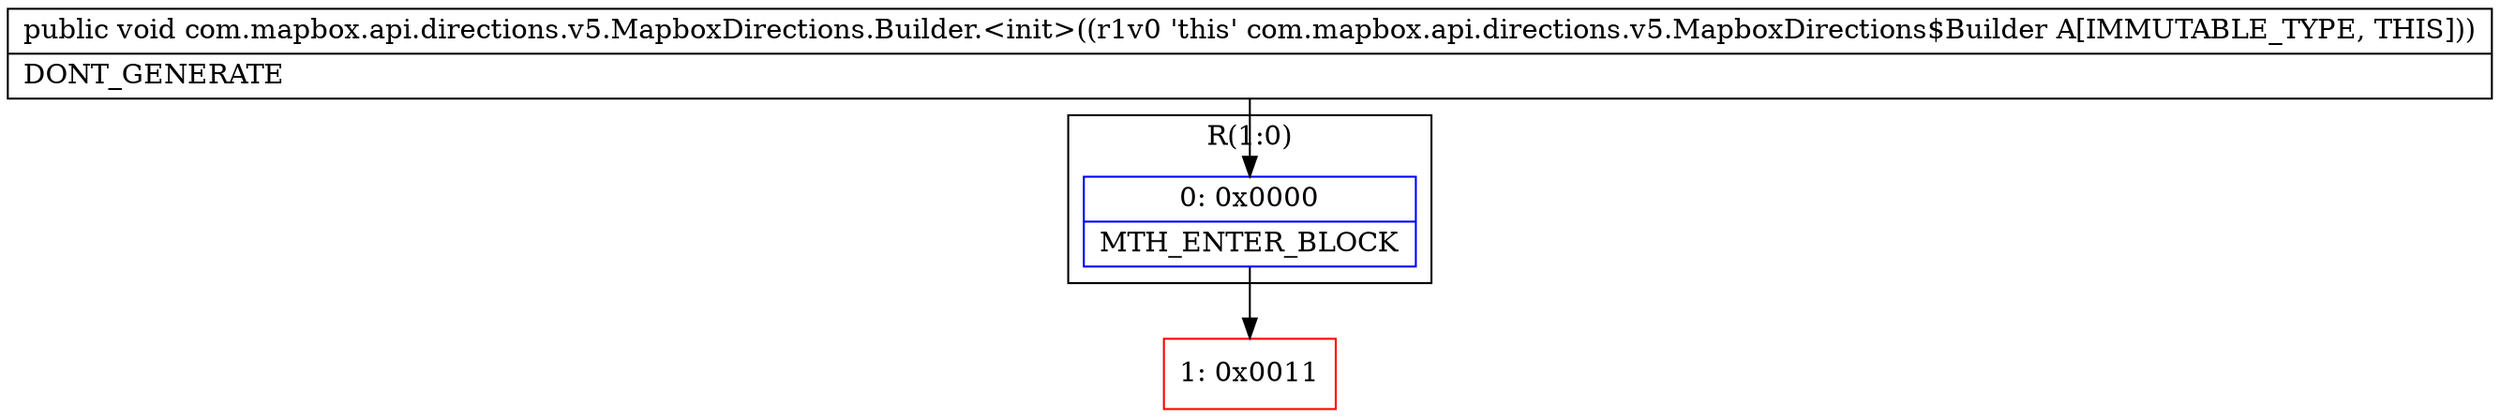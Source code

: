 digraph "CFG forcom.mapbox.api.directions.v5.MapboxDirections.Builder.\<init\>()V" {
subgraph cluster_Region_1992401588 {
label = "R(1:0)";
node [shape=record,color=blue];
Node_0 [shape=record,label="{0\:\ 0x0000|MTH_ENTER_BLOCK\l}"];
}
Node_1 [shape=record,color=red,label="{1\:\ 0x0011}"];
MethodNode[shape=record,label="{public void com.mapbox.api.directions.v5.MapboxDirections.Builder.\<init\>((r1v0 'this' com.mapbox.api.directions.v5.MapboxDirections$Builder A[IMMUTABLE_TYPE, THIS]))  | DONT_GENERATE\l}"];
MethodNode -> Node_0;
Node_0 -> Node_1;
}

